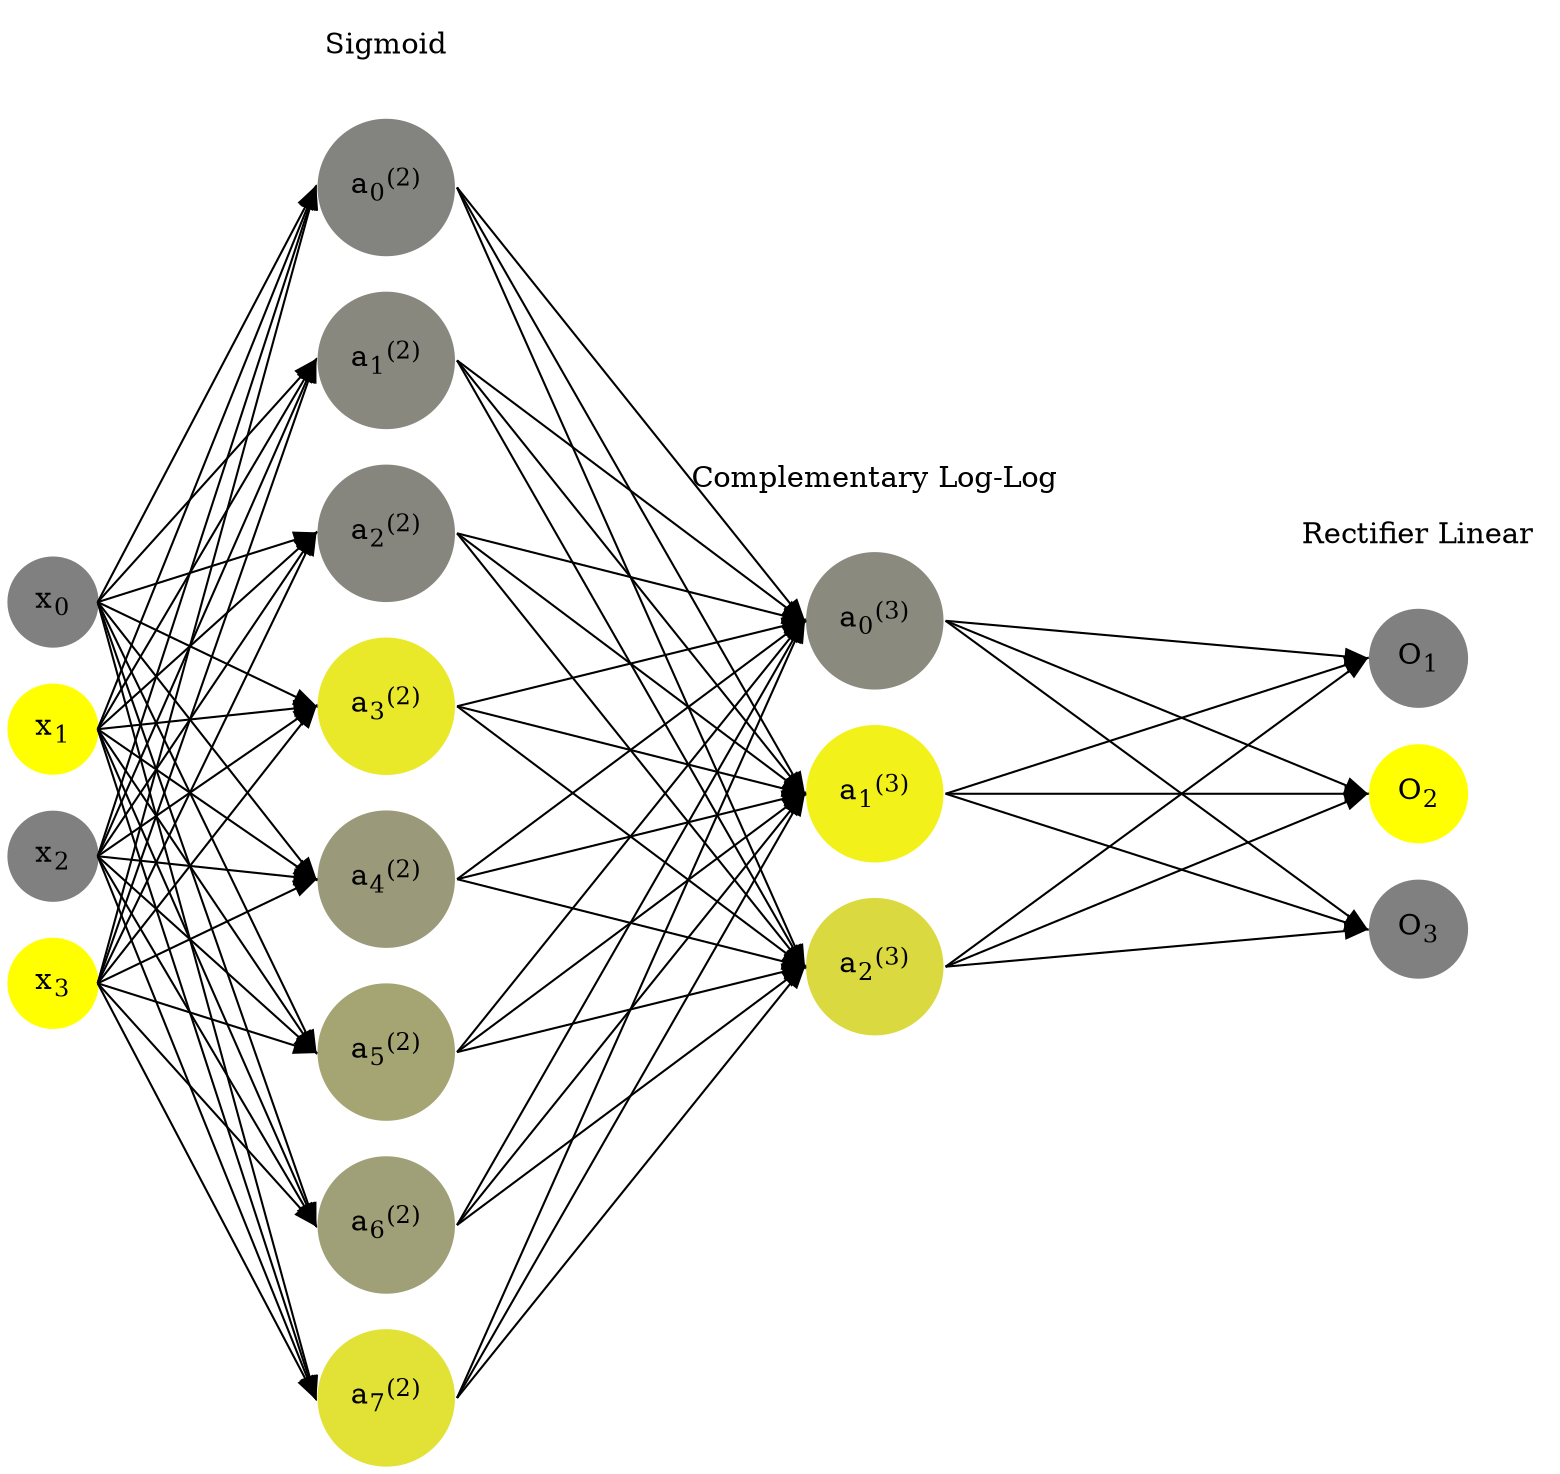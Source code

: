 digraph G {
	rankdir = LR;
	splines=false;
	edge[style=invis];
	ranksep= 1.4;
	{
	node [shape=circle, color="0.1667, 0.0, 0.5", style=filled, fillcolor="0.1667, 0.0, 0.5"];
	x0 [label=<x<sub>0</sub>>];
	}
	{
	node [shape=circle, color="0.1667, 1.0, 1.0", style=filled, fillcolor="0.1667, 1.0, 1.0"];
	x1 [label=<x<sub>1</sub>>];
	}
	{
	node [shape=circle, color="0.1667, 0.0, 0.5", style=filled, fillcolor="0.1667, 0.0, 0.5"];
	x2 [label=<x<sub>2</sub>>];
	}
	{
	node [shape=circle, color="0.1667, 1.0, 1.0", style=filled, fillcolor="0.1667, 1.0, 1.0"];
	x3 [label=<x<sub>3</sub>>];
	}
	{
	node [shape=circle, color="0.1667, 0.030018, 0.515009", style=filled, fillcolor="0.1667, 0.030018, 0.515009"];
	a02 [label=<a<sub>0</sub><sup>(2)</sup>>];
	}
	{
	node [shape=circle, color="0.1667, 0.068645, 0.534322", style=filled, fillcolor="0.1667, 0.068645, 0.534322"];
	a12 [label=<a<sub>1</sub><sup>(2)</sup>>];
	}
	{
	node [shape=circle, color="0.1667, 0.050027, 0.525014", style=filled, fillcolor="0.1667, 0.050027, 0.525014"];
	a22 [label=<a<sub>2</sub><sup>(2)</sup>>];
	}
	{
	node [shape=circle, color="0.1667, 0.823942, 0.911971", style=filled, fillcolor="0.1667, 0.823942, 0.911971"];
	a32 [label=<a<sub>3</sub><sup>(2)</sup>>];
	}
	{
	node [shape=circle, color="0.1667, 0.205045, 0.602522", style=filled, fillcolor="0.1667, 0.205045, 0.602522"];
	a42 [label=<a<sub>4</sub><sup>(2)</sup>>];
	}
	{
	node [shape=circle, color="0.1667, 0.296537, 0.648268", style=filled, fillcolor="0.1667, 0.296537, 0.648268"];
	a52 [label=<a<sub>5</sub><sup>(2)</sup>>];
	}
	{
	node [shape=circle, color="0.1667, 0.249301, 0.624650", style=filled, fillcolor="0.1667, 0.249301, 0.624650"];
	a62 [label=<a<sub>6</sub><sup>(2)</sup>>];
	}
	{
	node [shape=circle, color="0.1667, 0.758503, 0.879252", style=filled, fillcolor="0.1667, 0.758503, 0.879252"];
	a72 [label=<a<sub>7</sub><sup>(2)</sup>>];
	}
	{
	node [shape=circle, color="0.1667, 0.082189, 0.541094", style=filled, fillcolor="0.1667, 0.082189, 0.541094"];
	a03 [label=<a<sub>0</sub><sup>(3)</sup>>];
	}
	{
	node [shape=circle, color="0.1667, 0.891214, 0.945607", style=filled, fillcolor="0.1667, 0.891214, 0.945607"];
	a13 [label=<a<sub>1</sub><sup>(3)</sup>>];
	}
	{
	node [shape=circle, color="0.1667, 0.703788, 0.851894", style=filled, fillcolor="0.1667, 0.703788, 0.851894"];
	a23 [label=<a<sub>2</sub><sup>(3)</sup>>];
	}
	{
	node [shape=circle, color="0.1667, 0.0, 0.5", style=filled, fillcolor="0.1667, 0.0, 0.5"];
	O1 [label=<O<sub>1</sub>>];
	}
	{
	node [shape=circle, color="0.1667, 1.0, 1.0", style=filled, fillcolor="0.1667, 1.0, 1.0"];
	O2 [label=<O<sub>2</sub>>];
	}
	{
	node [shape=circle, color="0.1667, 0.0, 0.5", style=filled, fillcolor="0.1667, 0.0, 0.5"];
	O3 [label=<O<sub>3</sub>>];
	}
	{
	rank=same;
	x0->x1->x2->x3;
	}
	{
	rank=same;
	a02->a12->a22->a32->a42->a52->a62->a72;
	}
	{
	rank=same;
	a03->a13->a23;
	}
	{
	rank=same;
	O1->O2->O3;
	}
	l1 [shape=plaintext,label="Sigmoid"];
	l1->a02;
	{rank=same; l1;a02};
	l2 [shape=plaintext,label="Complementary Log-Log"];
	l2->a03;
	{rank=same; l2;a03};
	l3 [shape=plaintext,label="Rectifier Linear"];
	l3->O1;
	{rank=same; l3;O1};
edge[style=solid, tailport=e, headport=w];
	{x0;x1;x2;x3} -> {a02;a12;a22;a32;a42;a52;a62;a72};
	{a02;a12;a22;a32;a42;a52;a62;a72} -> {a03;a13;a23};
	{a03;a13;a23} -> {O1,O2,O3};
}